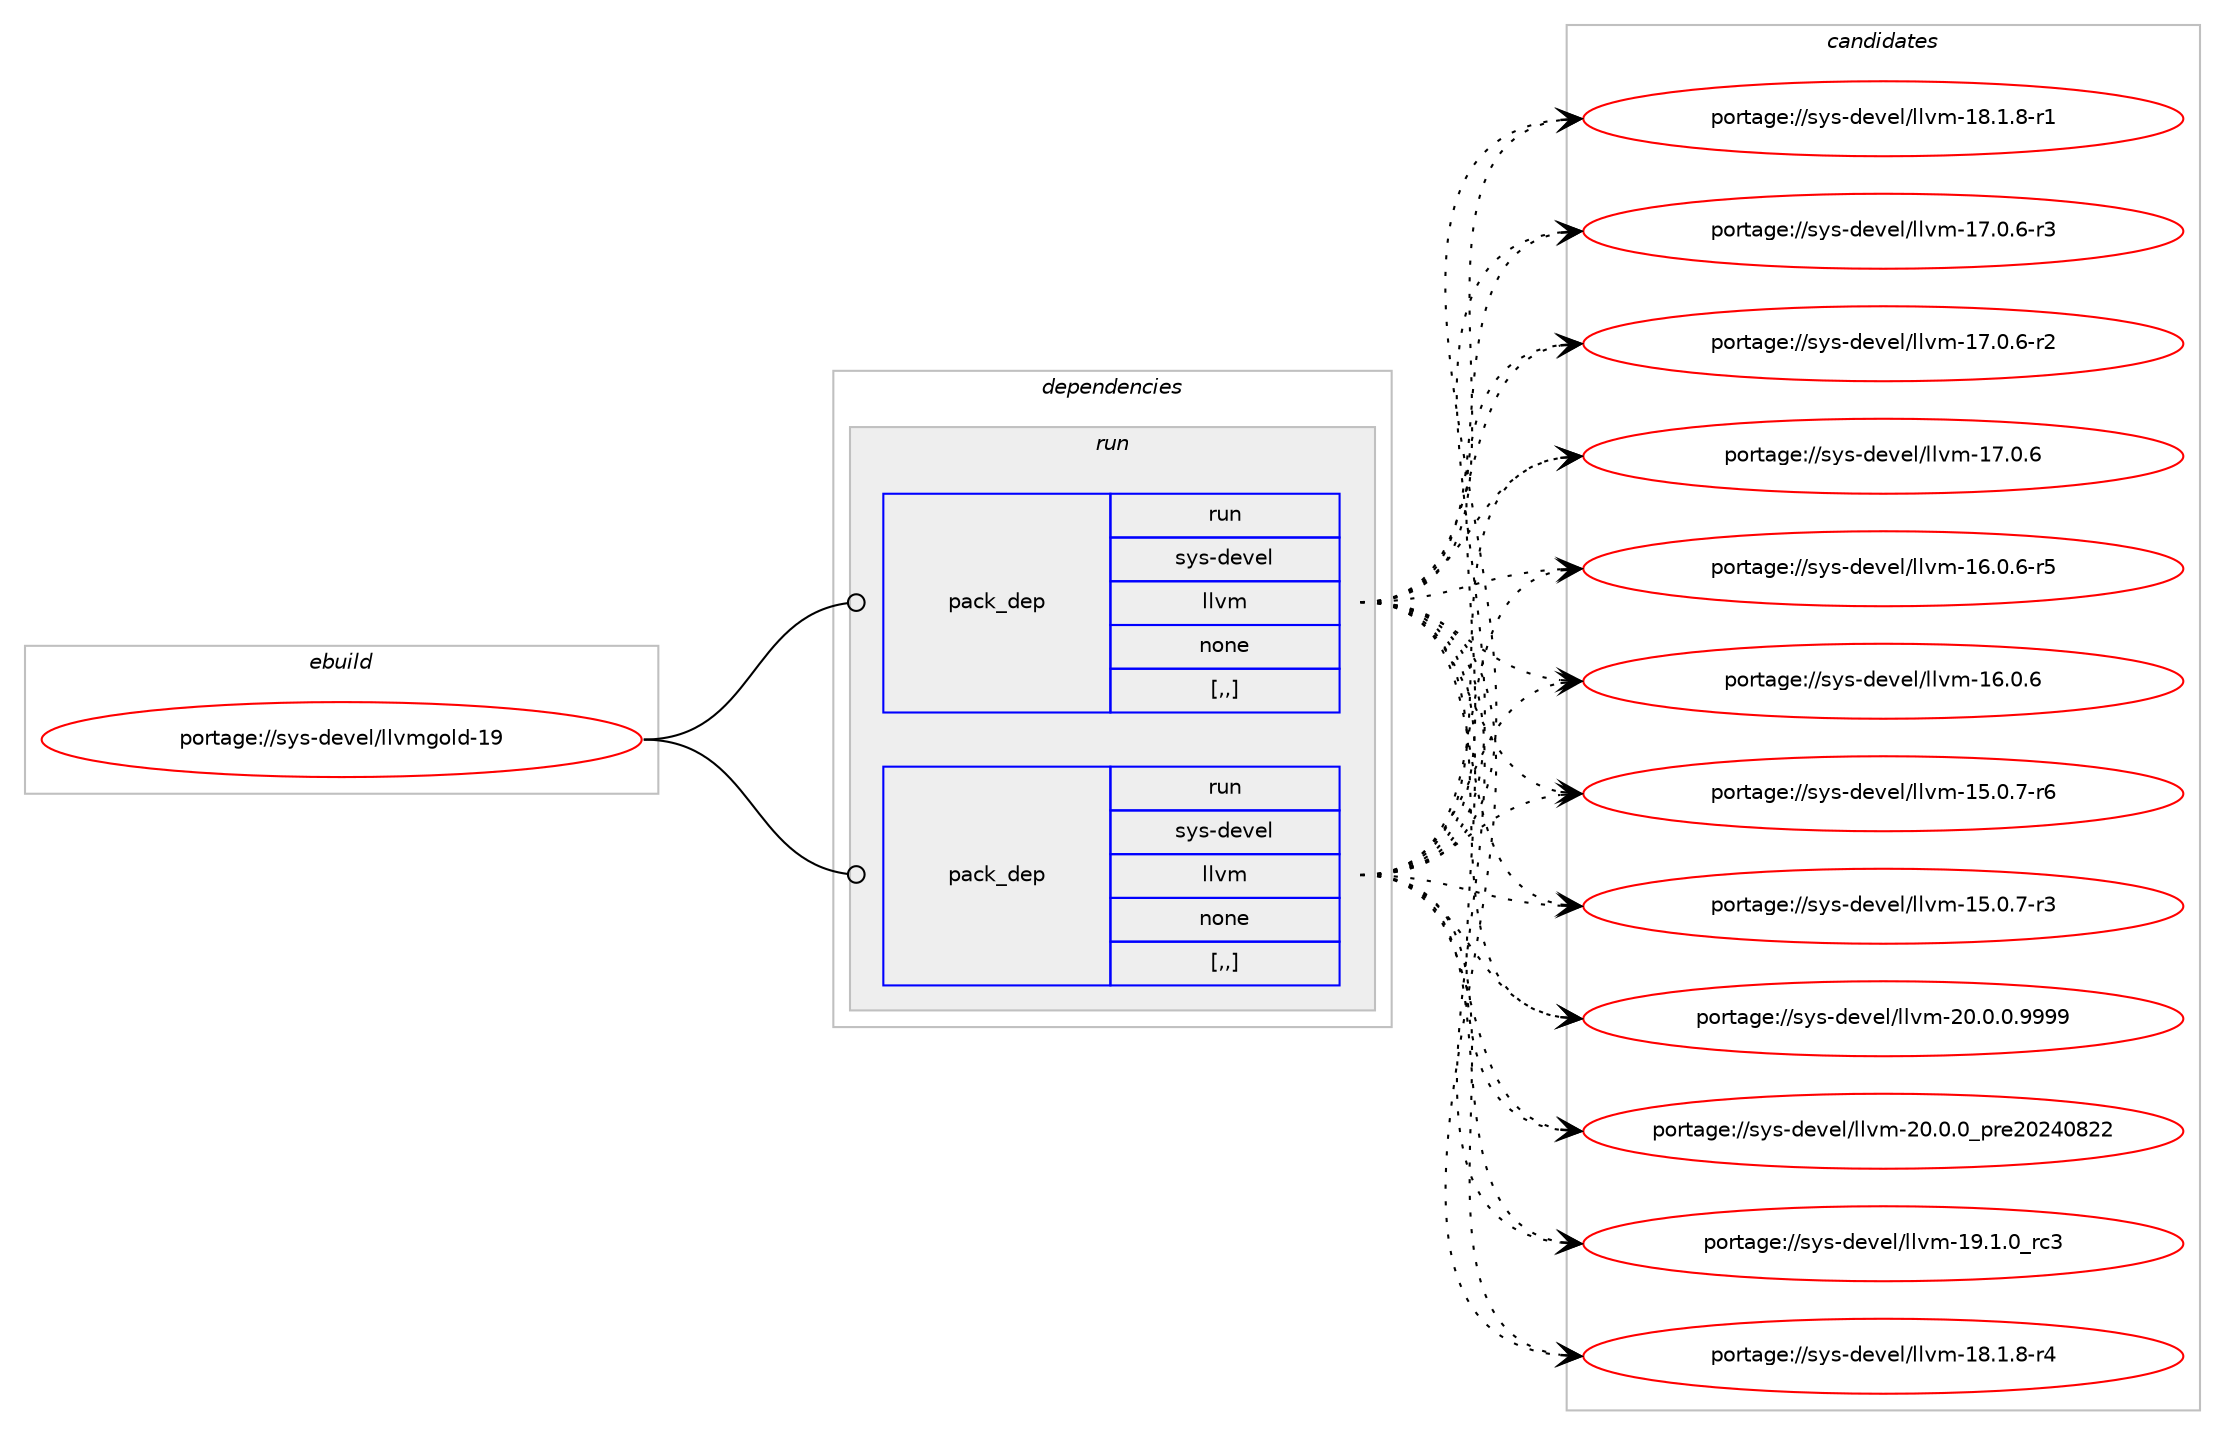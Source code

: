 digraph prolog {

# *************
# Graph options
# *************

newrank=true;
concentrate=true;
compound=true;
graph [rankdir=LR,fontname=Helvetica,fontsize=10,ranksep=1.5];#, ranksep=2.5, nodesep=0.2];
edge  [arrowhead=vee];
node  [fontname=Helvetica,fontsize=10];

# **********
# The ebuild
# **********

subgraph cluster_leftcol {
color=gray;
label=<<i>ebuild</i>>;
id [label="portage://sys-devel/llvmgold-19", color=red, width=4, href="../sys-devel/llvmgold-19.svg"];
}

# ****************
# The dependencies
# ****************

subgraph cluster_midcol {
color=gray;
label=<<i>dependencies</i>>;
subgraph cluster_compile {
fillcolor="#eeeeee";
style=filled;
label=<<i>compile</i>>;
}
subgraph cluster_compileandrun {
fillcolor="#eeeeee";
style=filled;
label=<<i>compile and run</i>>;
}
subgraph cluster_run {
fillcolor="#eeeeee";
style=filled;
label=<<i>run</i>>;
subgraph pack857 {
dependency1051 [label=<<TABLE BORDER="0" CELLBORDER="1" CELLSPACING="0" CELLPADDING="4" WIDTH="220"><TR><TD ROWSPAN="6" CELLPADDING="30">pack_dep</TD></TR><TR><TD WIDTH="110">run</TD></TR><TR><TD>sys-devel</TD></TR><TR><TD>llvm</TD></TR><TR><TD>none</TD></TR><TR><TD>[,,]</TD></TR></TABLE>>, shape=none, color=blue];
}
id:e -> dependency1051:w [weight=20,style="solid",arrowhead="odot"];
subgraph pack858 {
dependency1052 [label=<<TABLE BORDER="0" CELLBORDER="1" CELLSPACING="0" CELLPADDING="4" WIDTH="220"><TR><TD ROWSPAN="6" CELLPADDING="30">pack_dep</TD></TR><TR><TD WIDTH="110">run</TD></TR><TR><TD>sys-devel</TD></TR><TR><TD>llvm</TD></TR><TR><TD>none</TD></TR><TR><TD>[,,]</TD></TR></TABLE>>, shape=none, color=blue];
}
id:e -> dependency1052:w [weight=20,style="solid",arrowhead="odot"];
}
}

# **************
# The candidates
# **************

subgraph cluster_choices {
rank=same;
color=gray;
label=<<i>candidates</i>>;

subgraph choice857 {
color=black;
nodesep=1;
choice1151211154510010111810110847108108118109455048464846484657575757 [label="portage://sys-devel/llvm-20.0.0.9999", color=red, width=4,href="../sys-devel/llvm-20.0.0.9999.svg"];
choice115121115451001011181011084710810811810945504846484648951121141015048505248565050 [label="portage://sys-devel/llvm-20.0.0_pre20240822", color=red, width=4,href="../sys-devel/llvm-20.0.0_pre20240822.svg"];
choice115121115451001011181011084710810811810945495746494648951149951 [label="portage://sys-devel/llvm-19.1.0_rc3", color=red, width=4,href="../sys-devel/llvm-19.1.0_rc3.svg"];
choice1151211154510010111810110847108108118109454956464946564511452 [label="portage://sys-devel/llvm-18.1.8-r4", color=red, width=4,href="../sys-devel/llvm-18.1.8-r4.svg"];
choice1151211154510010111810110847108108118109454956464946564511449 [label="portage://sys-devel/llvm-18.1.8-r1", color=red, width=4,href="../sys-devel/llvm-18.1.8-r1.svg"];
choice1151211154510010111810110847108108118109454955464846544511451 [label="portage://sys-devel/llvm-17.0.6-r3", color=red, width=4,href="../sys-devel/llvm-17.0.6-r3.svg"];
choice1151211154510010111810110847108108118109454955464846544511450 [label="portage://sys-devel/llvm-17.0.6-r2", color=red, width=4,href="../sys-devel/llvm-17.0.6-r2.svg"];
choice115121115451001011181011084710810811810945495546484654 [label="portage://sys-devel/llvm-17.0.6", color=red, width=4,href="../sys-devel/llvm-17.0.6.svg"];
choice1151211154510010111810110847108108118109454954464846544511453 [label="portage://sys-devel/llvm-16.0.6-r5", color=red, width=4,href="../sys-devel/llvm-16.0.6-r5.svg"];
choice115121115451001011181011084710810811810945495446484654 [label="portage://sys-devel/llvm-16.0.6", color=red, width=4,href="../sys-devel/llvm-16.0.6.svg"];
choice1151211154510010111810110847108108118109454953464846554511454 [label="portage://sys-devel/llvm-15.0.7-r6", color=red, width=4,href="../sys-devel/llvm-15.0.7-r6.svg"];
choice1151211154510010111810110847108108118109454953464846554511451 [label="portage://sys-devel/llvm-15.0.7-r3", color=red, width=4,href="../sys-devel/llvm-15.0.7-r3.svg"];
dependency1051:e -> choice1151211154510010111810110847108108118109455048464846484657575757:w [style=dotted,weight="100"];
dependency1051:e -> choice115121115451001011181011084710810811810945504846484648951121141015048505248565050:w [style=dotted,weight="100"];
dependency1051:e -> choice115121115451001011181011084710810811810945495746494648951149951:w [style=dotted,weight="100"];
dependency1051:e -> choice1151211154510010111810110847108108118109454956464946564511452:w [style=dotted,weight="100"];
dependency1051:e -> choice1151211154510010111810110847108108118109454956464946564511449:w [style=dotted,weight="100"];
dependency1051:e -> choice1151211154510010111810110847108108118109454955464846544511451:w [style=dotted,weight="100"];
dependency1051:e -> choice1151211154510010111810110847108108118109454955464846544511450:w [style=dotted,weight="100"];
dependency1051:e -> choice115121115451001011181011084710810811810945495546484654:w [style=dotted,weight="100"];
dependency1051:e -> choice1151211154510010111810110847108108118109454954464846544511453:w [style=dotted,weight="100"];
dependency1051:e -> choice115121115451001011181011084710810811810945495446484654:w [style=dotted,weight="100"];
dependency1051:e -> choice1151211154510010111810110847108108118109454953464846554511454:w [style=dotted,weight="100"];
dependency1051:e -> choice1151211154510010111810110847108108118109454953464846554511451:w [style=dotted,weight="100"];
}
subgraph choice858 {
color=black;
nodesep=1;
choice1151211154510010111810110847108108118109455048464846484657575757 [label="portage://sys-devel/llvm-20.0.0.9999", color=red, width=4,href="../sys-devel/llvm-20.0.0.9999.svg"];
choice115121115451001011181011084710810811810945504846484648951121141015048505248565050 [label="portage://sys-devel/llvm-20.0.0_pre20240822", color=red, width=4,href="../sys-devel/llvm-20.0.0_pre20240822.svg"];
choice115121115451001011181011084710810811810945495746494648951149951 [label="portage://sys-devel/llvm-19.1.0_rc3", color=red, width=4,href="../sys-devel/llvm-19.1.0_rc3.svg"];
choice1151211154510010111810110847108108118109454956464946564511452 [label="portage://sys-devel/llvm-18.1.8-r4", color=red, width=4,href="../sys-devel/llvm-18.1.8-r4.svg"];
choice1151211154510010111810110847108108118109454956464946564511449 [label="portage://sys-devel/llvm-18.1.8-r1", color=red, width=4,href="../sys-devel/llvm-18.1.8-r1.svg"];
choice1151211154510010111810110847108108118109454955464846544511451 [label="portage://sys-devel/llvm-17.0.6-r3", color=red, width=4,href="../sys-devel/llvm-17.0.6-r3.svg"];
choice1151211154510010111810110847108108118109454955464846544511450 [label="portage://sys-devel/llvm-17.0.6-r2", color=red, width=4,href="../sys-devel/llvm-17.0.6-r2.svg"];
choice115121115451001011181011084710810811810945495546484654 [label="portage://sys-devel/llvm-17.0.6", color=red, width=4,href="../sys-devel/llvm-17.0.6.svg"];
choice1151211154510010111810110847108108118109454954464846544511453 [label="portage://sys-devel/llvm-16.0.6-r5", color=red, width=4,href="../sys-devel/llvm-16.0.6-r5.svg"];
choice115121115451001011181011084710810811810945495446484654 [label="portage://sys-devel/llvm-16.0.6", color=red, width=4,href="../sys-devel/llvm-16.0.6.svg"];
choice1151211154510010111810110847108108118109454953464846554511454 [label="portage://sys-devel/llvm-15.0.7-r6", color=red, width=4,href="../sys-devel/llvm-15.0.7-r6.svg"];
choice1151211154510010111810110847108108118109454953464846554511451 [label="portage://sys-devel/llvm-15.0.7-r3", color=red, width=4,href="../sys-devel/llvm-15.0.7-r3.svg"];
dependency1052:e -> choice1151211154510010111810110847108108118109455048464846484657575757:w [style=dotted,weight="100"];
dependency1052:e -> choice115121115451001011181011084710810811810945504846484648951121141015048505248565050:w [style=dotted,weight="100"];
dependency1052:e -> choice115121115451001011181011084710810811810945495746494648951149951:w [style=dotted,weight="100"];
dependency1052:e -> choice1151211154510010111810110847108108118109454956464946564511452:w [style=dotted,weight="100"];
dependency1052:e -> choice1151211154510010111810110847108108118109454956464946564511449:w [style=dotted,weight="100"];
dependency1052:e -> choice1151211154510010111810110847108108118109454955464846544511451:w [style=dotted,weight="100"];
dependency1052:e -> choice1151211154510010111810110847108108118109454955464846544511450:w [style=dotted,weight="100"];
dependency1052:e -> choice115121115451001011181011084710810811810945495546484654:w [style=dotted,weight="100"];
dependency1052:e -> choice1151211154510010111810110847108108118109454954464846544511453:w [style=dotted,weight="100"];
dependency1052:e -> choice115121115451001011181011084710810811810945495446484654:w [style=dotted,weight="100"];
dependency1052:e -> choice1151211154510010111810110847108108118109454953464846554511454:w [style=dotted,weight="100"];
dependency1052:e -> choice1151211154510010111810110847108108118109454953464846554511451:w [style=dotted,weight="100"];
}
}

}
